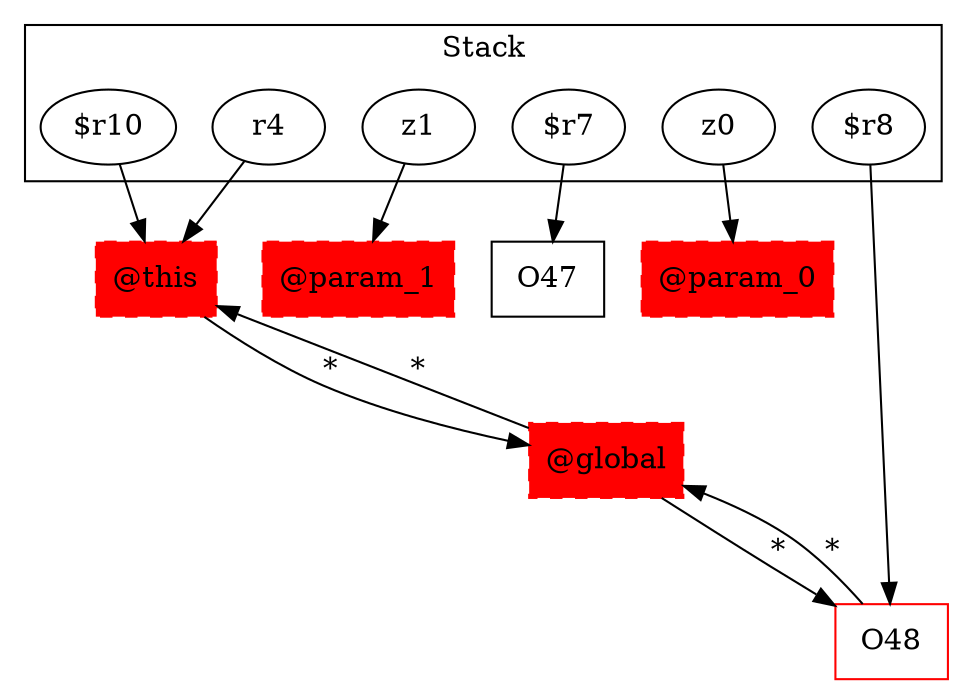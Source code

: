 digraph sample {
  rankDir="LR";
  subgraph cluster_0 {
    label="Stack"
    "$r10"; "z1"; "$r7"; "z0"; "$r8"; "r4"; 
  }
  "$r10" -> { "@this"[shape=box]};
  "z1" -> { "@param_1"[shape=box]};
  "$r7" -> { O47[shape=box]};
  "z0" -> { "@param_0"[shape=box]};
  "$r8" -> { O48[shape=box]};
  "r4" -> { "@this"[shape=box]};
  O48 -> "@global"[label="*", weight="0.2"]
  "@global" -> O48[label="*", weight="0.2"]
  "@global" -> "@this"[label="*", weight="0.2"]
  "@global"[shape=box, style="filled,dashed"];
  "@this" -> "@global"[label="*", weight="0.2"]
  "@this"[shape=box, style="filled,dashed"];
  "@param_0"[shape=box, style="filled,dashed"];
  "@param_1"[shape=box, style="filled,dashed"];
  O48[color="red"];
  "@global"[color="red"];
  "@this"[color="red"];
  "@param_0"[color="red"];
  "@param_1"[color="red"];
}
